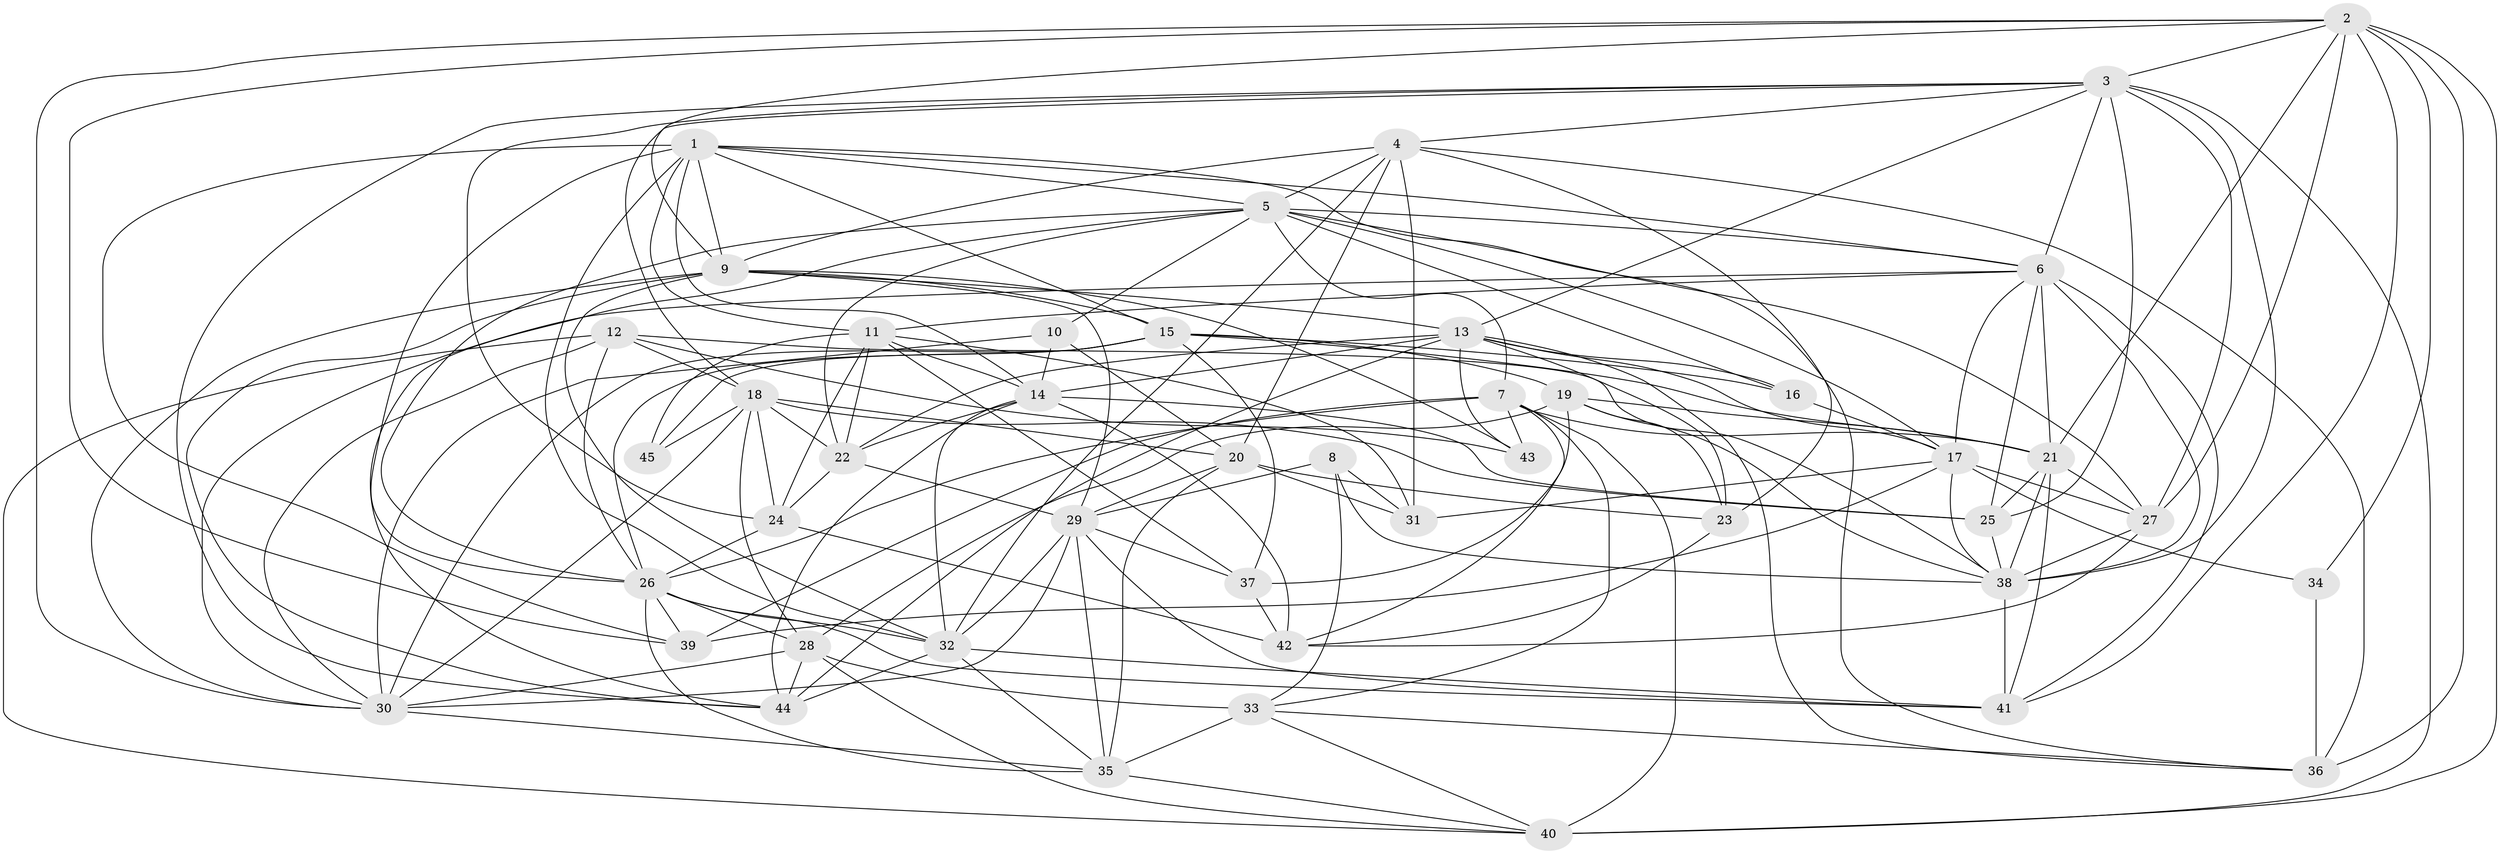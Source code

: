 // original degree distribution, {4: 1.0}
// Generated by graph-tools (version 1.1) at 2025/53/03/04/25 22:53:51]
// undirected, 45 vertices, 165 edges
graph export_dot {
  node [color=gray90,style=filled];
  1;
  2;
  3;
  4;
  5;
  6;
  7;
  8;
  9;
  10;
  11;
  12;
  13;
  14;
  15;
  16;
  17;
  18;
  19;
  20;
  21;
  22;
  23;
  24;
  25;
  26;
  27;
  28;
  29;
  30;
  31;
  32;
  33;
  34;
  35;
  36;
  37;
  38;
  39;
  40;
  41;
  42;
  43;
  44;
  45;
  1 -- 5 [weight=1.0];
  1 -- 6 [weight=1.0];
  1 -- 9 [weight=1.0];
  1 -- 11 [weight=1.0];
  1 -- 14 [weight=1.0];
  1 -- 15 [weight=1.0];
  1 -- 26 [weight=1.0];
  1 -- 32 [weight=1.0];
  1 -- 36 [weight=1.0];
  1 -- 39 [weight=1.0];
  2 -- 3 [weight=2.0];
  2 -- 9 [weight=1.0];
  2 -- 21 [weight=1.0];
  2 -- 27 [weight=1.0];
  2 -- 30 [weight=1.0];
  2 -- 34 [weight=1.0];
  2 -- 36 [weight=1.0];
  2 -- 39 [weight=1.0];
  2 -- 40 [weight=2.0];
  2 -- 41 [weight=1.0];
  3 -- 4 [weight=1.0];
  3 -- 6 [weight=1.0];
  3 -- 13 [weight=1.0];
  3 -- 18 [weight=1.0];
  3 -- 24 [weight=1.0];
  3 -- 25 [weight=1.0];
  3 -- 27 [weight=1.0];
  3 -- 38 [weight=1.0];
  3 -- 40 [weight=1.0];
  3 -- 44 [weight=1.0];
  4 -- 5 [weight=1.0];
  4 -- 9 [weight=2.0];
  4 -- 20 [weight=2.0];
  4 -- 23 [weight=1.0];
  4 -- 31 [weight=2.0];
  4 -- 32 [weight=1.0];
  4 -- 36 [weight=2.0];
  5 -- 6 [weight=1.0];
  5 -- 7 [weight=1.0];
  5 -- 10 [weight=1.0];
  5 -- 16 [weight=1.0];
  5 -- 17 [weight=2.0];
  5 -- 22 [weight=1.0];
  5 -- 26 [weight=1.0];
  5 -- 27 [weight=1.0];
  5 -- 44 [weight=1.0];
  6 -- 11 [weight=1.0];
  6 -- 17 [weight=1.0];
  6 -- 21 [weight=1.0];
  6 -- 25 [weight=1.0];
  6 -- 30 [weight=1.0];
  6 -- 38 [weight=1.0];
  6 -- 41 [weight=1.0];
  7 -- 21 [weight=3.0];
  7 -- 26 [weight=1.0];
  7 -- 33 [weight=1.0];
  7 -- 39 [weight=1.0];
  7 -- 40 [weight=1.0];
  7 -- 42 [weight=1.0];
  7 -- 43 [weight=1.0];
  8 -- 29 [weight=1.0];
  8 -- 31 [weight=1.0];
  8 -- 33 [weight=1.0];
  8 -- 38 [weight=1.0];
  9 -- 13 [weight=1.0];
  9 -- 15 [weight=1.0];
  9 -- 29 [weight=1.0];
  9 -- 30 [weight=1.0];
  9 -- 32 [weight=2.0];
  9 -- 43 [weight=1.0];
  9 -- 44 [weight=1.0];
  10 -- 14 [weight=1.0];
  10 -- 20 [weight=1.0];
  10 -- 30 [weight=1.0];
  11 -- 14 [weight=1.0];
  11 -- 22 [weight=1.0];
  11 -- 24 [weight=1.0];
  11 -- 31 [weight=1.0];
  11 -- 37 [weight=3.0];
  11 -- 45 [weight=1.0];
  12 -- 18 [weight=2.0];
  12 -- 26 [weight=1.0];
  12 -- 30 [weight=2.0];
  12 -- 38 [weight=1.0];
  12 -- 40 [weight=1.0];
  12 -- 43 [weight=1.0];
  13 -- 14 [weight=1.0];
  13 -- 16 [weight=1.0];
  13 -- 17 [weight=1.0];
  13 -- 22 [weight=1.0];
  13 -- 23 [weight=2.0];
  13 -- 36 [weight=1.0];
  13 -- 43 [weight=1.0];
  13 -- 44 [weight=2.0];
  14 -- 22 [weight=1.0];
  14 -- 25 [weight=2.0];
  14 -- 32 [weight=1.0];
  14 -- 42 [weight=1.0];
  14 -- 44 [weight=1.0];
  15 -- 16 [weight=1.0];
  15 -- 19 [weight=1.0];
  15 -- 21 [weight=1.0];
  15 -- 26 [weight=1.0];
  15 -- 30 [weight=2.0];
  15 -- 37 [weight=2.0];
  15 -- 45 [weight=2.0];
  16 -- 17 [weight=1.0];
  17 -- 27 [weight=1.0];
  17 -- 31 [weight=1.0];
  17 -- 34 [weight=1.0];
  17 -- 38 [weight=1.0];
  17 -- 39 [weight=1.0];
  18 -- 20 [weight=2.0];
  18 -- 22 [weight=1.0];
  18 -- 24 [weight=2.0];
  18 -- 25 [weight=1.0];
  18 -- 28 [weight=1.0];
  18 -- 30 [weight=1.0];
  18 -- 45 [weight=1.0];
  19 -- 21 [weight=1.0];
  19 -- 23 [weight=1.0];
  19 -- 28 [weight=1.0];
  19 -- 37 [weight=1.0];
  19 -- 38 [weight=1.0];
  20 -- 23 [weight=1.0];
  20 -- 29 [weight=3.0];
  20 -- 31 [weight=1.0];
  20 -- 35 [weight=2.0];
  21 -- 25 [weight=2.0];
  21 -- 27 [weight=1.0];
  21 -- 38 [weight=1.0];
  21 -- 41 [weight=1.0];
  22 -- 24 [weight=2.0];
  22 -- 29 [weight=1.0];
  23 -- 42 [weight=1.0];
  24 -- 26 [weight=1.0];
  24 -- 42 [weight=1.0];
  25 -- 38 [weight=1.0];
  26 -- 28 [weight=1.0];
  26 -- 32 [weight=1.0];
  26 -- 35 [weight=1.0];
  26 -- 39 [weight=2.0];
  26 -- 41 [weight=1.0];
  27 -- 38 [weight=2.0];
  27 -- 42 [weight=1.0];
  28 -- 30 [weight=1.0];
  28 -- 33 [weight=2.0];
  28 -- 40 [weight=1.0];
  28 -- 44 [weight=1.0];
  29 -- 30 [weight=1.0];
  29 -- 32 [weight=1.0];
  29 -- 35 [weight=2.0];
  29 -- 37 [weight=1.0];
  29 -- 41 [weight=1.0];
  30 -- 35 [weight=1.0];
  32 -- 35 [weight=1.0];
  32 -- 41 [weight=1.0];
  32 -- 44 [weight=1.0];
  33 -- 35 [weight=2.0];
  33 -- 36 [weight=1.0];
  33 -- 40 [weight=1.0];
  34 -- 36 [weight=2.0];
  35 -- 40 [weight=1.0];
  37 -- 42 [weight=1.0];
  38 -- 41 [weight=2.0];
}
